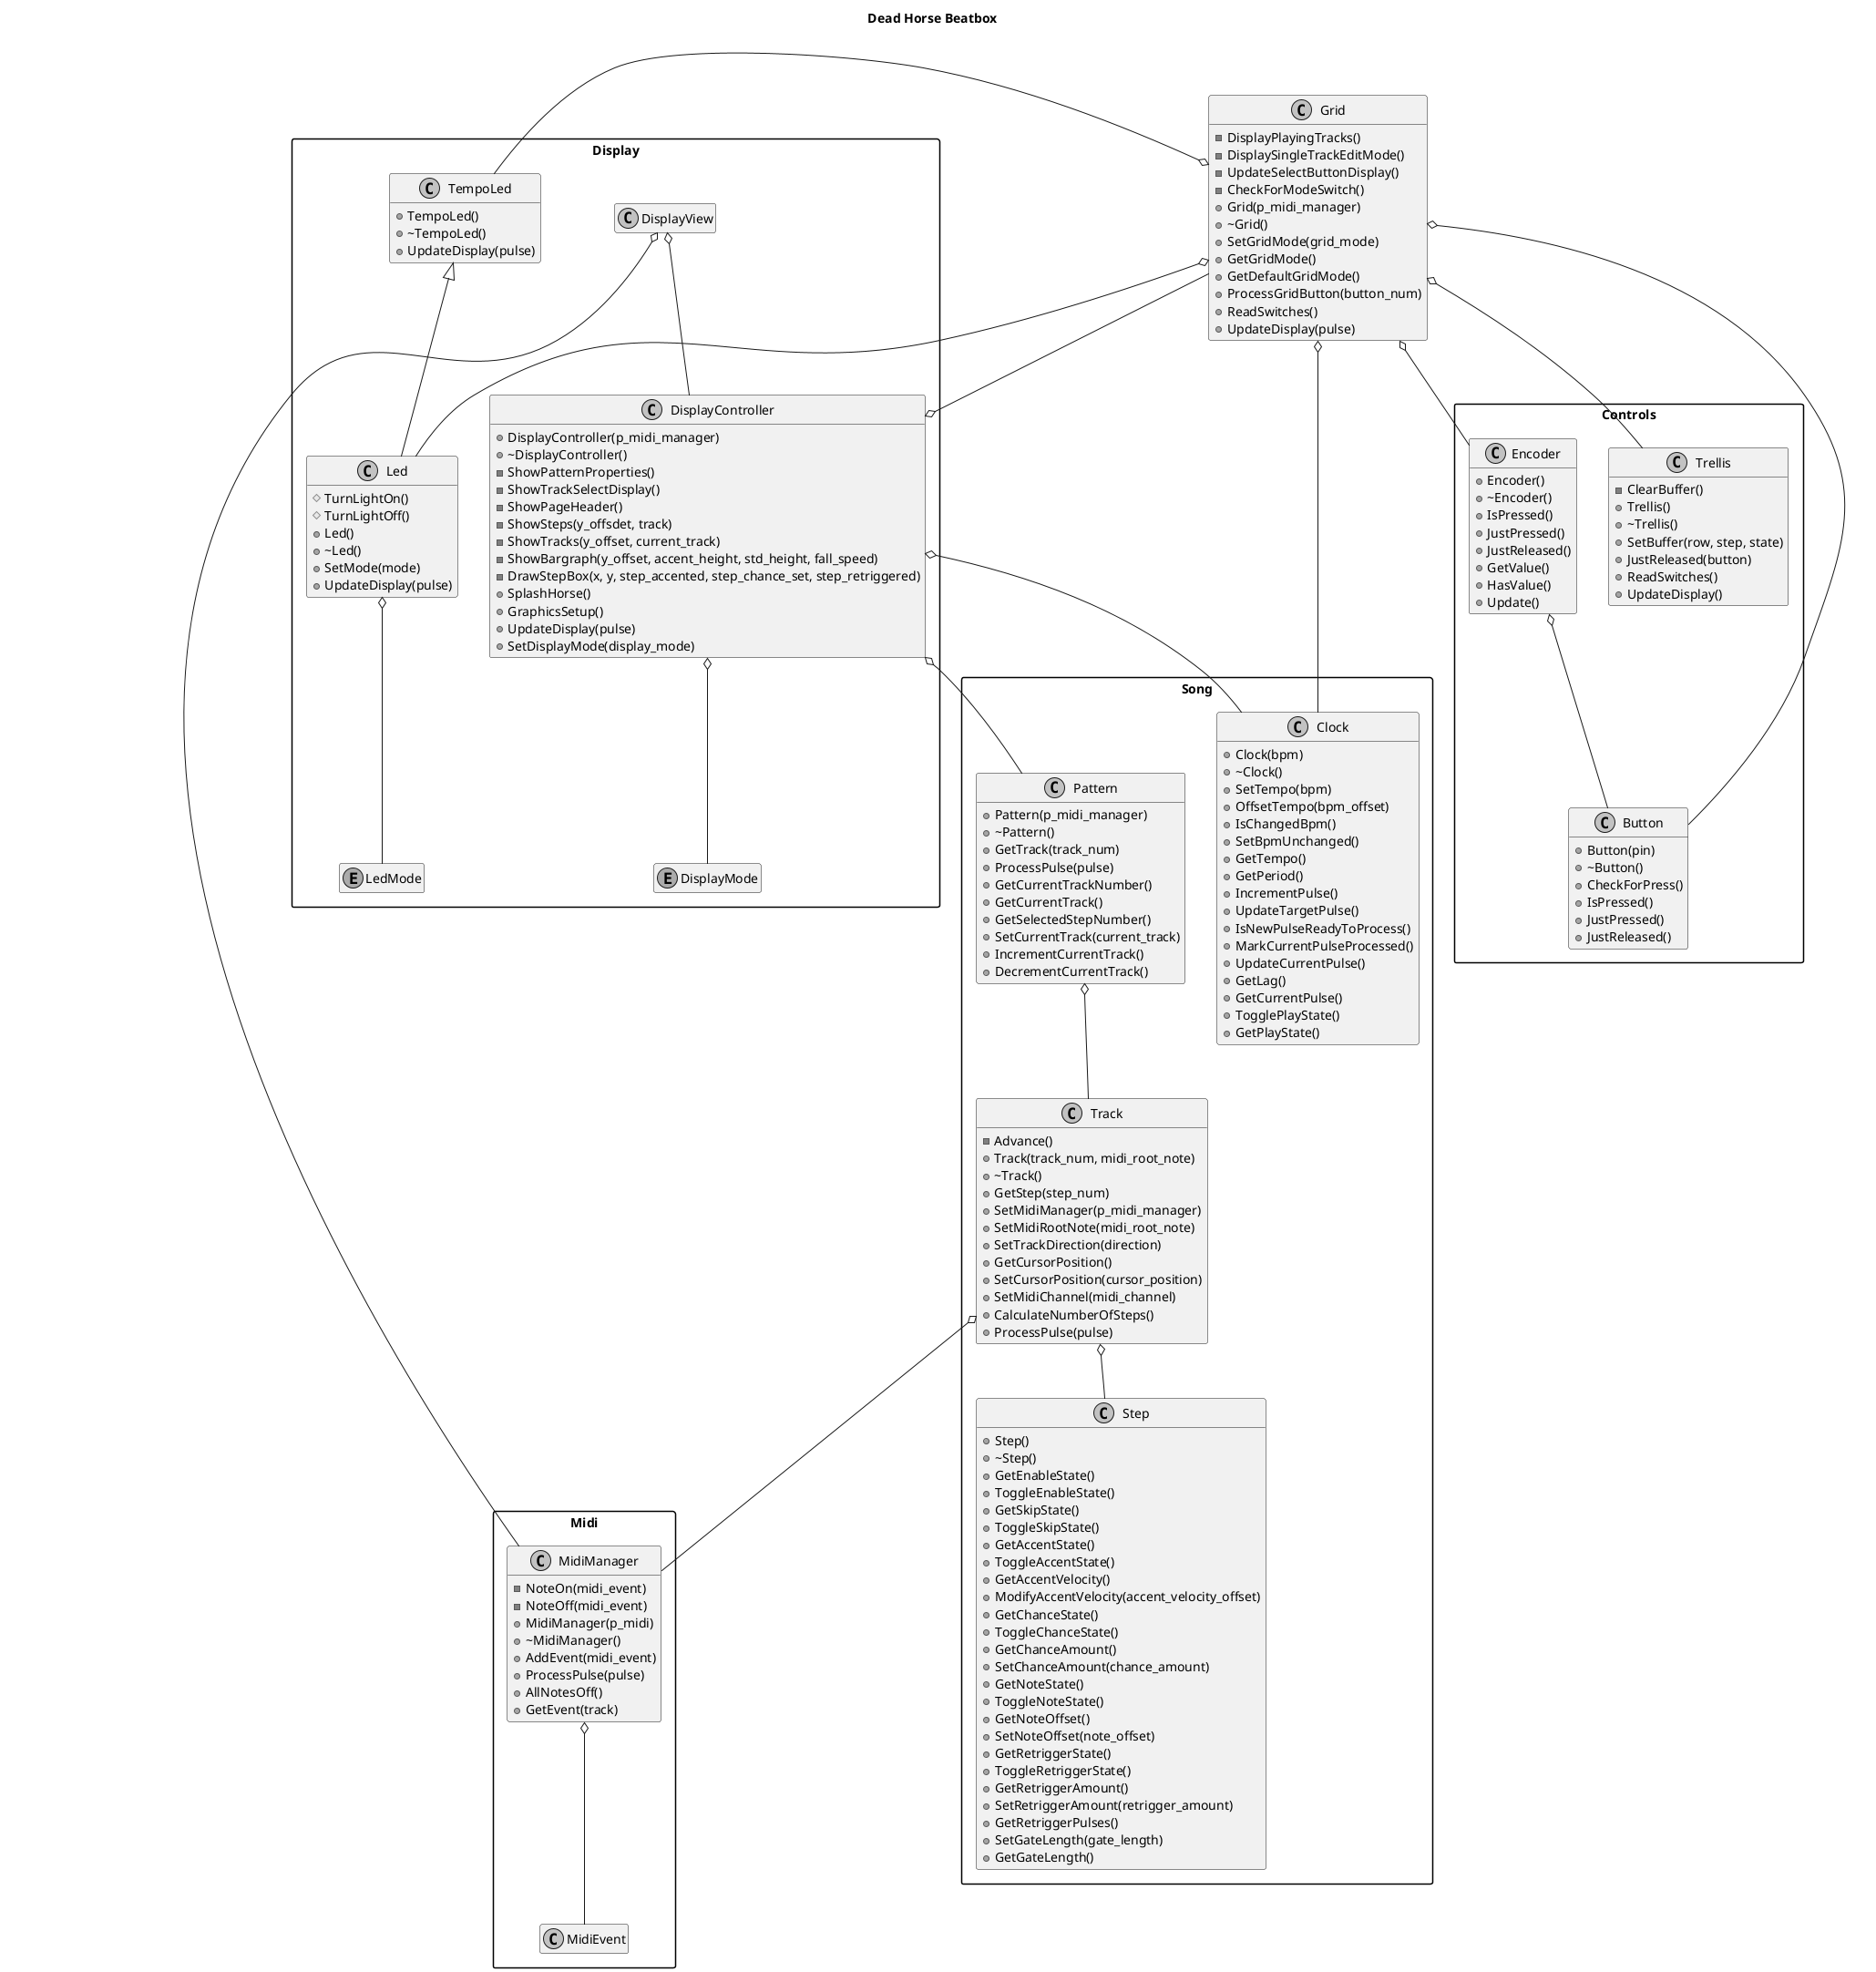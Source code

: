 @startuml Dead Horse Beatbox
Title "Dead Horse Beatbox"
hide empty members
skinparam monochrome true
skinparam packageStyle rect
skinparam defaultFontName FG Virgil
skinparam shadowing false

enum Display.LedMode
enum Display.DisplayMode
class Controls.Button{
    +Button(pin)
    +~Button()
    +CheckForPress()
    +IsPressed()
    +JustPressed()
    +JustReleased()
}
class Controls.Encoder{
    +Encoder()
    +~Encoder()
    +IsPressed()
    +JustPressed()
    +JustReleased()
    +GetValue()
    +HasValue()
    +Update()
}
class Display.Led{
    #TurnLightOn()
    #TurnLightOff()
    +Led()
    +~Led()
    +SetMode(mode)
    +UpdateDisplay(pulse)
}
class Display.TempoLed{
    +TempoLed()
    +~TempoLed()
    +UpdateDisplay(pulse)
}
class Controls.Trellis{
    -ClearBuffer()
    +Trellis()
    +~Trellis()
    +SetBuffer(row, step, state)
    +JustReleased(button)
    +ReadSwitches()
    +UpdateDisplay()
}
class Song.Clock{
    +Clock(bpm)
    +~Clock()
    +SetTempo(bpm)
    +OffsetTempo(bpm_offset)
    +IsChangedBpm()
    +SetBpmUnchanged()
    +GetTempo()
    +GetPeriod()
    +IncrementPulse()
    +UpdateTargetPulse()
	+IsNewPulseReadyToProcess()
	+MarkCurrentPulseProcessed()
	+UpdateCurrentPulse()
	+GetLag()
	+GetCurrentPulse()
	+TogglePlayState()
	+GetPlayState()
}
class Display.DisplayView{
}
class Display.DisplayController{
    +DisplayController(p_midi_manager)
    +~DisplayController()
    -ShowPatternProperties()
    -ShowTrackSelectDisplay()
    -ShowPageHeader()
    -ShowSteps(y_offsdet, track)
    -ShowTracks(y_offset, current_track)
    -ShowBargraph(y_offset, accent_height, std_height, fall_speed)
    -DrawStepBox(x, y, step_accented, step_chance_set, step_retriggered)
    +SplashHorse()
    +GraphicsSetup()
    +UpdateDisplay(pulse)
    +SetDisplayMode(display_mode)
}
class Grid{
    -DisplayPlayingTracks()
	-DisplaySingleTrackEditMode()
	-UpdateSelectButtonDisplay()
	-CheckForModeSwitch()
	+Grid(p_midi_manager)
	+~Grid()
	+SetGridMode(grid_mode)
	+GetGridMode()
	+GetDefaultGridMode()
	+ProcessGridButton(button_num)
	+ReadSwitches()
	+UpdateDisplay(pulse)
}
class Midi.MidiManager{
    -NoteOn(midi_event)
    -NoteOff(midi_event)
    +MidiManager(p_midi)
	+~MidiManager()
	+AddEvent(midi_event)
	+ProcessPulse(pulse)
	+AllNotesOff()
	+GetEvent(track)

}
Class Midi.MidiEvent
Class Song.Pattern{
    +Pattern(p_midi_manager)
	+~Pattern()
    +GetTrack(track_num)
    +ProcessPulse(pulse)
    +GetCurrentTrackNumber()
	+GetCurrentTrack()
	+GetSelectedStepNumber()
	+SetCurrentTrack(current_track)
	+IncrementCurrentTrack()
	+DecrementCurrentTrack()
}
Class Song.Step{
    +Step()
	+~Step()
	+GetEnableState()
	+ToggleEnableState()
    +GetSkipState()
    +ToggleSkipState()
	+GetAccentState()
	+ToggleAccentState()
	+GetAccentVelocity()
	+ModifyAccentVelocity(accent_velocity_offset)
	+GetChanceState()
	+ToggleChanceState()
	+GetChanceAmount()
	+SetChanceAmount(chance_amount)
	+GetNoteState()
	+ToggleNoteState()
	+GetNoteOffset()
	+SetNoteOffset(note_offset)
	+GetRetriggerState()
	+ToggleRetriggerState()
	+GetRetriggerAmount()
	+SetRetriggerAmount(retrigger_amount)
	+GetRetriggerPulses()
    +SetGateLength(gate_length)
	+GetGateLength()
}
Class Song.Track{
    -Advance()
    +Track(track_num, midi_root_note)
	+~Track()
    +GetStep(step_num)
	+SetMidiManager(p_midi_manager)
	+SetMidiRootNote(midi_root_note)
	+SetTrackDirection(direction)
	+GetCursorPosition()
	+SetCursorPosition(cursor_position)
	+SetMidiChannel(midi_channel)
	+CalculateNumberOfSteps()
	+ ProcessPulse(pulse)
}

Controls.Encoder o-- Controls.Button
Display.TempoLed <|-- Display.Led
Display.DisplayView o-- Midi.MidiManager
Display.DisplayController o-- Song.Pattern
Display.DisplayController o-- Song.Clock
Display.DisplayController o-- Grid
Song.Pattern o-- Song.Track
Song.Track o-- Song.Step
Song.Track o-- Midi.MidiManager
Grid o-- Display.TempoLed
Grid o-- Display.Led
Grid o-- Controls.Button
Grid o-- Controls.Encoder
Grid o-- Controls.Trellis
Grid o-- Song.Clock
Midi.MidiManager o-- Midi.MidiEvent
Display.Led o-- Display.LedMode
Display.DisplayController o-- Display.DisplayMode
Display.DisplayView o-- Display.DisplayController

@enduml